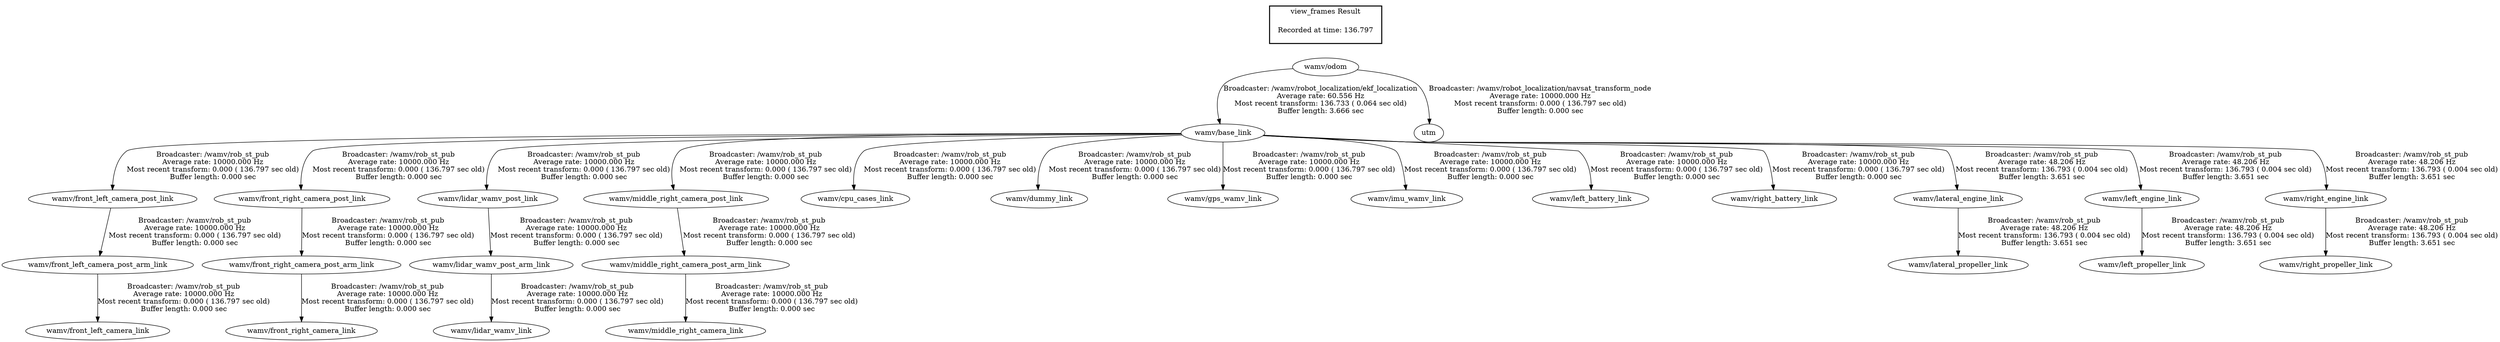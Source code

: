 digraph G {
"wamv/odom" -> "wamv/base_link"[label="Broadcaster: /wamv/robot_localization/ekf_localization\nAverage rate: 60.556 Hz\nMost recent transform: 136.733 ( 0.064 sec old)\nBuffer length: 3.666 sec\n"];
"wamv/odom" -> "utm"[label="Broadcaster: /wamv/robot_localization/navsat_transform_node\nAverage rate: 10000.000 Hz\nMost recent transform: 0.000 ( 136.797 sec old)\nBuffer length: 0.000 sec\n"];
"wamv/base_link" -> "wamv/front_left_camera_post_link"[label="Broadcaster: /wamv/rob_st_pub\nAverage rate: 10000.000 Hz\nMost recent transform: 0.000 ( 136.797 sec old)\nBuffer length: 0.000 sec\n"];
"wamv/base_link" -> "wamv/front_right_camera_post_link"[label="Broadcaster: /wamv/rob_st_pub\nAverage rate: 10000.000 Hz\nMost recent transform: 0.000 ( 136.797 sec old)\nBuffer length: 0.000 sec\n"];
"wamv/base_link" -> "wamv/lidar_wamv_post_link"[label="Broadcaster: /wamv/rob_st_pub\nAverage rate: 10000.000 Hz\nMost recent transform: 0.000 ( 136.797 sec old)\nBuffer length: 0.000 sec\n"];
"wamv/base_link" -> "wamv/middle_right_camera_post_link"[label="Broadcaster: /wamv/rob_st_pub\nAverage rate: 10000.000 Hz\nMost recent transform: 0.000 ( 136.797 sec old)\nBuffer length: 0.000 sec\n"];
"wamv/base_link" -> "wamv/cpu_cases_link"[label="Broadcaster: /wamv/rob_st_pub\nAverage rate: 10000.000 Hz\nMost recent transform: 0.000 ( 136.797 sec old)\nBuffer length: 0.000 sec\n"];
"wamv/base_link" -> "wamv/dummy_link"[label="Broadcaster: /wamv/rob_st_pub\nAverage rate: 10000.000 Hz\nMost recent transform: 0.000 ( 136.797 sec old)\nBuffer length: 0.000 sec\n"];
"wamv/front_left_camera_post_arm_link" -> "wamv/front_left_camera_link"[label="Broadcaster: /wamv/rob_st_pub\nAverage rate: 10000.000 Hz\nMost recent transform: 0.000 ( 136.797 sec old)\nBuffer length: 0.000 sec\n"];
"wamv/front_left_camera_post_link" -> "wamv/front_left_camera_post_arm_link"[label="Broadcaster: /wamv/rob_st_pub\nAverage rate: 10000.000 Hz\nMost recent transform: 0.000 ( 136.797 sec old)\nBuffer length: 0.000 sec\n"];
"wamv/front_right_camera_post_arm_link" -> "wamv/front_right_camera_link"[label="Broadcaster: /wamv/rob_st_pub\nAverage rate: 10000.000 Hz\nMost recent transform: 0.000 ( 136.797 sec old)\nBuffer length: 0.000 sec\n"];
"wamv/front_right_camera_post_link" -> "wamv/front_right_camera_post_arm_link"[label="Broadcaster: /wamv/rob_st_pub\nAverage rate: 10000.000 Hz\nMost recent transform: 0.000 ( 136.797 sec old)\nBuffer length: 0.000 sec\n"];
"wamv/base_link" -> "wamv/gps_wamv_link"[label="Broadcaster: /wamv/rob_st_pub\nAverage rate: 10000.000 Hz\nMost recent transform: 0.000 ( 136.797 sec old)\nBuffer length: 0.000 sec\n"];
"wamv/base_link" -> "wamv/imu_wamv_link"[label="Broadcaster: /wamv/rob_st_pub\nAverage rate: 10000.000 Hz\nMost recent transform: 0.000 ( 136.797 sec old)\nBuffer length: 0.000 sec\n"];
"wamv/base_link" -> "wamv/left_battery_link"[label="Broadcaster: /wamv/rob_st_pub\nAverage rate: 10000.000 Hz\nMost recent transform: 0.000 ( 136.797 sec old)\nBuffer length: 0.000 sec\n"];
"wamv/lidar_wamv_post_arm_link" -> "wamv/lidar_wamv_link"[label="Broadcaster: /wamv/rob_st_pub\nAverage rate: 10000.000 Hz\nMost recent transform: 0.000 ( 136.797 sec old)\nBuffer length: 0.000 sec\n"];
"wamv/lidar_wamv_post_link" -> "wamv/lidar_wamv_post_arm_link"[label="Broadcaster: /wamv/rob_st_pub\nAverage rate: 10000.000 Hz\nMost recent transform: 0.000 ( 136.797 sec old)\nBuffer length: 0.000 sec\n"];
"wamv/middle_right_camera_post_arm_link" -> "wamv/middle_right_camera_link"[label="Broadcaster: /wamv/rob_st_pub\nAverage rate: 10000.000 Hz\nMost recent transform: 0.000 ( 136.797 sec old)\nBuffer length: 0.000 sec\n"];
"wamv/middle_right_camera_post_link" -> "wamv/middle_right_camera_post_arm_link"[label="Broadcaster: /wamv/rob_st_pub\nAverage rate: 10000.000 Hz\nMost recent transform: 0.000 ( 136.797 sec old)\nBuffer length: 0.000 sec\n"];
"wamv/base_link" -> "wamv/right_battery_link"[label="Broadcaster: /wamv/rob_st_pub\nAverage rate: 10000.000 Hz\nMost recent transform: 0.000 ( 136.797 sec old)\nBuffer length: 0.000 sec\n"];
"wamv/base_link" -> "wamv/lateral_engine_link"[label="Broadcaster: /wamv/rob_st_pub\nAverage rate: 48.206 Hz\nMost recent transform: 136.793 ( 0.004 sec old)\nBuffer length: 3.651 sec\n"];
"wamv/lateral_engine_link" -> "wamv/lateral_propeller_link"[label="Broadcaster: /wamv/rob_st_pub\nAverage rate: 48.206 Hz\nMost recent transform: 136.793 ( 0.004 sec old)\nBuffer length: 3.651 sec\n"];
"wamv/base_link" -> "wamv/left_engine_link"[label="Broadcaster: /wamv/rob_st_pub\nAverage rate: 48.206 Hz\nMost recent transform: 136.793 ( 0.004 sec old)\nBuffer length: 3.651 sec\n"];
"wamv/left_engine_link" -> "wamv/left_propeller_link"[label="Broadcaster: /wamv/rob_st_pub\nAverage rate: 48.206 Hz\nMost recent transform: 136.793 ( 0.004 sec old)\nBuffer length: 3.651 sec\n"];
"wamv/base_link" -> "wamv/right_engine_link"[label="Broadcaster: /wamv/rob_st_pub\nAverage rate: 48.206 Hz\nMost recent transform: 136.793 ( 0.004 sec old)\nBuffer length: 3.651 sec\n"];
"wamv/right_engine_link" -> "wamv/right_propeller_link"[label="Broadcaster: /wamv/rob_st_pub\nAverage rate: 48.206 Hz\nMost recent transform: 136.793 ( 0.004 sec old)\nBuffer length: 3.651 sec\n"];
edge [style=invis];
 subgraph cluster_legend { style=bold; color=black; label ="view_frames Result";
"Recorded at time: 136.797"[ shape=plaintext ] ;
 }->"wamv/odom";
}